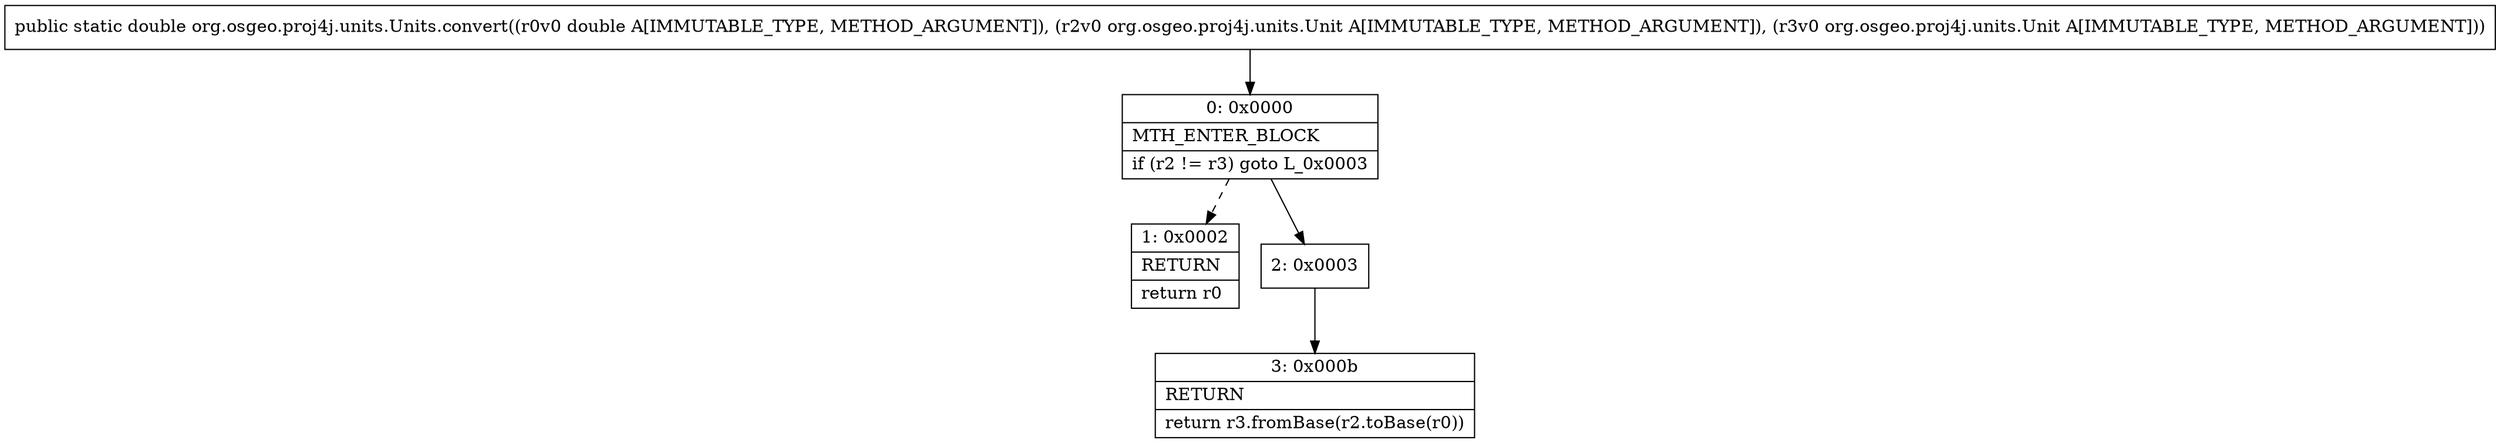 digraph "CFG fororg.osgeo.proj4j.units.Units.convert(DLorg\/osgeo\/proj4j\/units\/Unit;Lorg\/osgeo\/proj4j\/units\/Unit;)D" {
Node_0 [shape=record,label="{0\:\ 0x0000|MTH_ENTER_BLOCK\l|if (r2 != r3) goto L_0x0003\l}"];
Node_1 [shape=record,label="{1\:\ 0x0002|RETURN\l|return r0\l}"];
Node_2 [shape=record,label="{2\:\ 0x0003}"];
Node_3 [shape=record,label="{3\:\ 0x000b|RETURN\l|return r3.fromBase(r2.toBase(r0))\l}"];
MethodNode[shape=record,label="{public static double org.osgeo.proj4j.units.Units.convert((r0v0 double A[IMMUTABLE_TYPE, METHOD_ARGUMENT]), (r2v0 org.osgeo.proj4j.units.Unit A[IMMUTABLE_TYPE, METHOD_ARGUMENT]), (r3v0 org.osgeo.proj4j.units.Unit A[IMMUTABLE_TYPE, METHOD_ARGUMENT])) }"];
MethodNode -> Node_0;
Node_0 -> Node_1[style=dashed];
Node_0 -> Node_2;
Node_2 -> Node_3;
}

